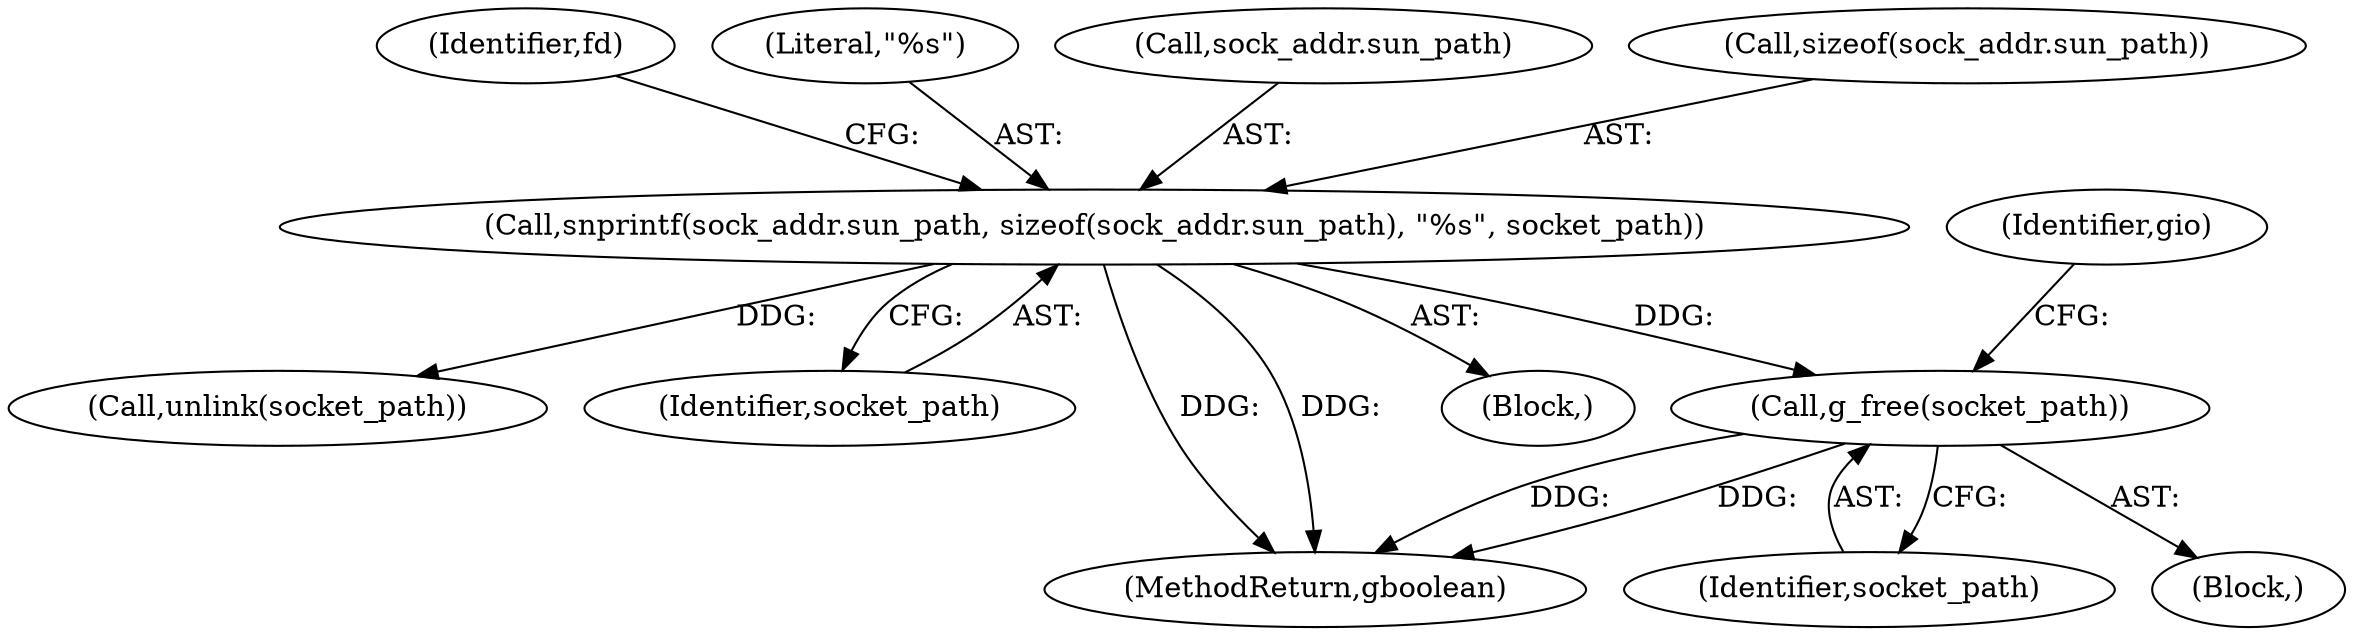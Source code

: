 digraph "0_lxde_f99163c6ff8b2f57c5f37b1ce5d62cf7450d4648@API" {
"1000273" [label="(Call,g_free(socket_path))"];
"1000157" [label="(Call,snprintf(sock_addr.sun_path, sizeof(sock_addr.sun_path), \"%s\", socket_path))"];
"1000272" [label="(Block,)"];
"1000179" [label="(Call,unlink(socket_path))"];
"1000166" [label="(Identifier,socket_path)"];
"1000157" [label="(Call,snprintf(sock_addr.sun_path, sizeof(sock_addr.sun_path), \"%s\", socket_path))"];
"1000274" [label="(Identifier,socket_path)"];
"1000277" [label="(Identifier,gio)"];
"1000170" [label="(Identifier,fd)"];
"1000165" [label="(Literal,\"%s\")"];
"1000336" [label="(MethodReturn,gboolean)"];
"1000120" [label="(Block,)"];
"1000158" [label="(Call,sock_addr.sun_path)"];
"1000161" [label="(Call,sizeof(sock_addr.sun_path))"];
"1000273" [label="(Call,g_free(socket_path))"];
"1000273" -> "1000272"  [label="AST: "];
"1000273" -> "1000274"  [label="CFG: "];
"1000274" -> "1000273"  [label="AST: "];
"1000277" -> "1000273"  [label="CFG: "];
"1000273" -> "1000336"  [label="DDG: "];
"1000273" -> "1000336"  [label="DDG: "];
"1000157" -> "1000273"  [label="DDG: "];
"1000157" -> "1000120"  [label="AST: "];
"1000157" -> "1000166"  [label="CFG: "];
"1000158" -> "1000157"  [label="AST: "];
"1000161" -> "1000157"  [label="AST: "];
"1000165" -> "1000157"  [label="AST: "];
"1000166" -> "1000157"  [label="AST: "];
"1000170" -> "1000157"  [label="CFG: "];
"1000157" -> "1000336"  [label="DDG: "];
"1000157" -> "1000336"  [label="DDG: "];
"1000157" -> "1000179"  [label="DDG: "];
}
